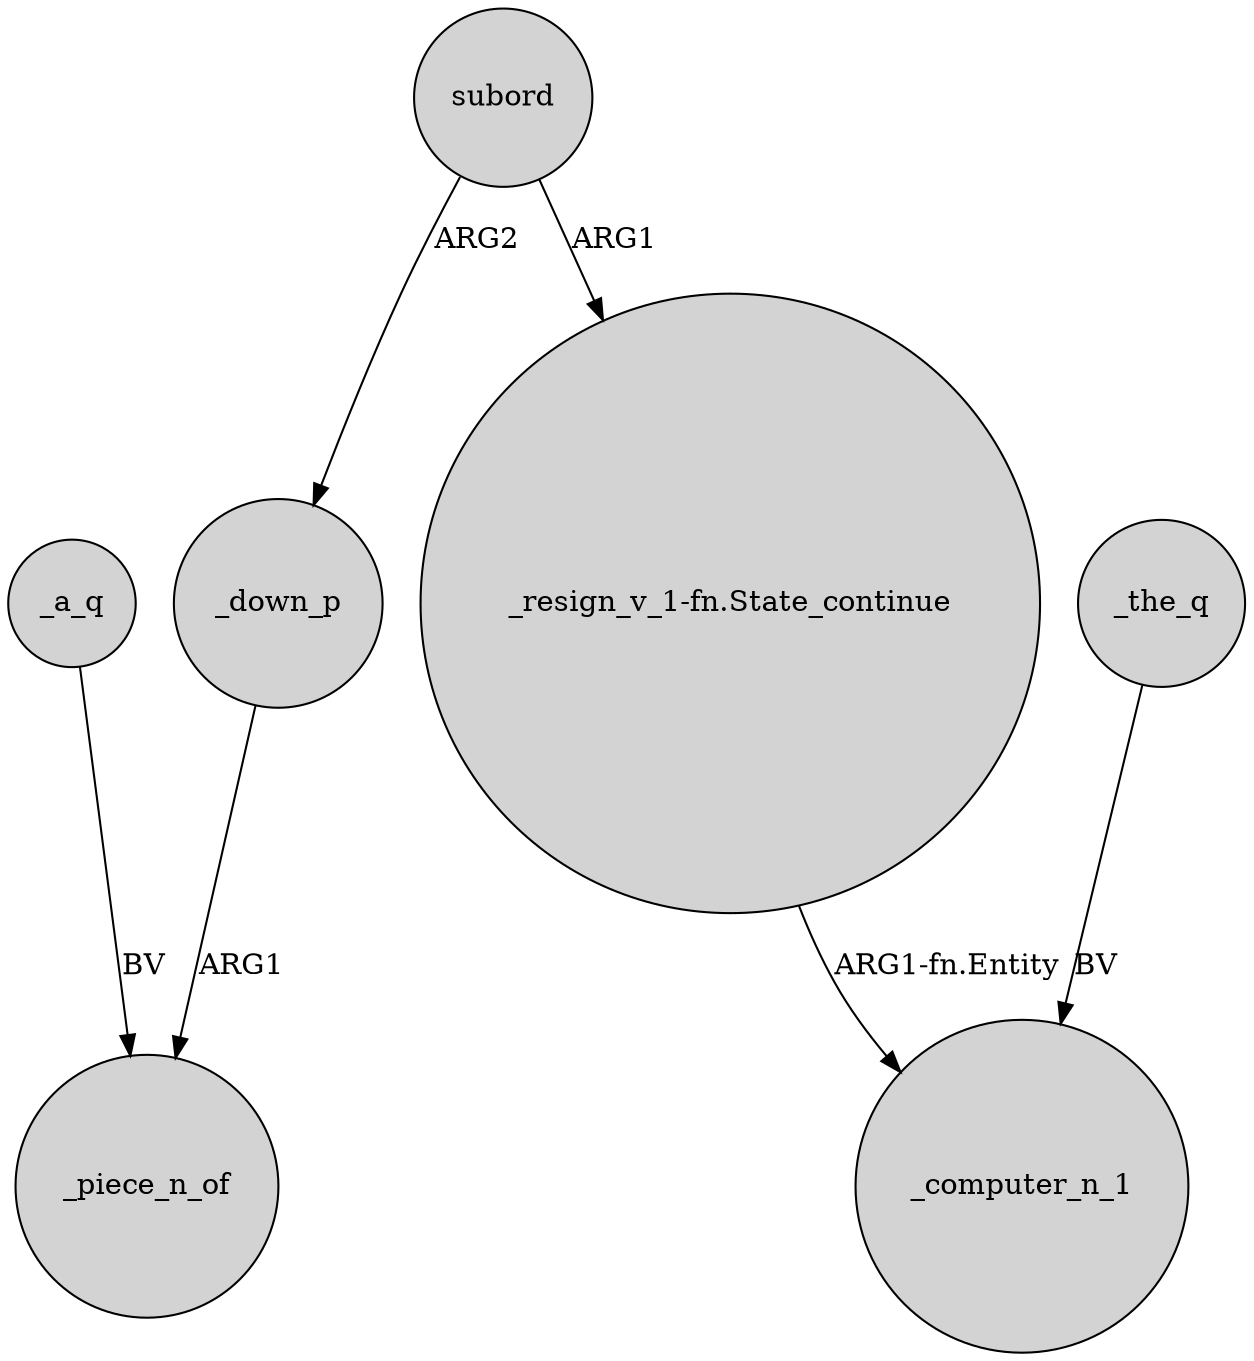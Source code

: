 digraph {
	node [shape=circle style=filled]
	subord -> _down_p [label=ARG2]
	_down_p -> _piece_n_of [label=ARG1]
	"_resign_v_1-fn.State_continue" -> _computer_n_1 [label="ARG1-fn.Entity"]
	subord -> "_resign_v_1-fn.State_continue" [label=ARG1]
	_the_q -> _computer_n_1 [label=BV]
	_a_q -> _piece_n_of [label=BV]
}
